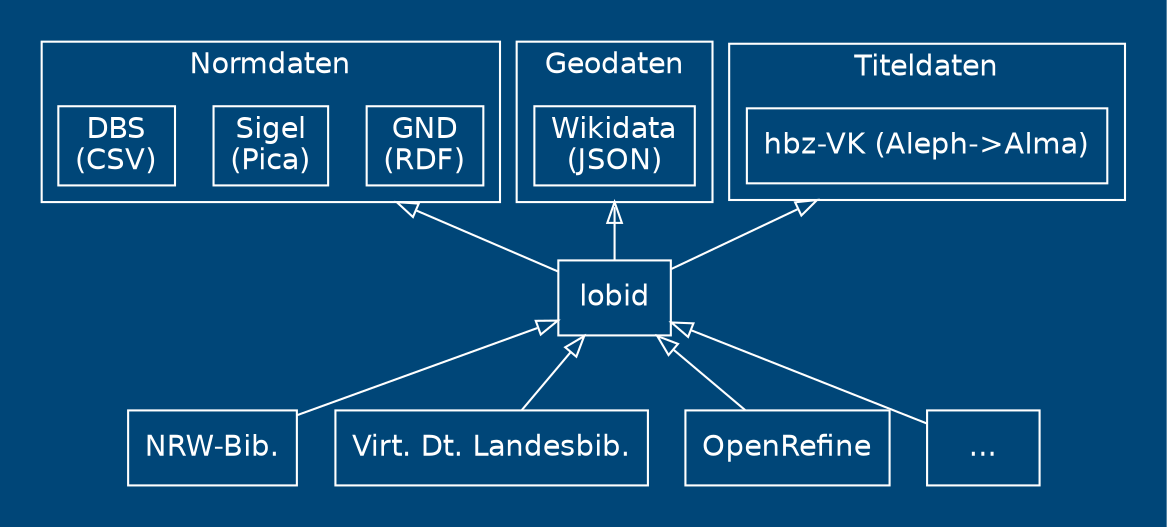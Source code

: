 digraph data {
	compound=true
	node[shape=box color=white fontcolor=white fontname=helvetica]
	graph [bgcolor="#004678" color=white fontcolor=white fontname=helvetica]
	edge[color=white fontcolor=white fontname=helvetica]
	edge[arrowhead=empty arrowtail=empty]
	rankdir=TD
	splines=false

	subgraph cluster_1{
	style=invis

	/*
	subgraph cluster_libs{
		style=invis
		libs [label="Libraries"]
	}
	*/

	subgraph cluster_title{
		style=solid
		label="Titeldaten"
		union [label="hbz-VK (Aleph->Alma)"]
	}

	subgraph cluster_geo{
		style=solid
		label="Geodaten"
		wikidata[label="Wikidata\n(JSON)"]
	}

	subgraph cluster_auth{
		style=solid
		label="Normdaten"
		gnd[label="GND\n(RDF)"]
		sigel[label="Sigel\n(Pica)"]
		dbs[label="DBS\n(CSV)"]
	}



	api[label="lobid"]

	//libs->union[lhead=cluster_title]
	//libs->sigel[lhead=cluster_auth]

	wikidata->api[ltail=cluster_geo dir=back]
	sigel->api[ltail=cluster_auth dir=back]
	union->api[ltail=cluster_title dir=back]

	app1[label="NRW-Bib."]
	app2[label="Virt. Dt. Landesbib."]
	app3[label="OpenRefine"]
	app4[label="..."]

	api->app1[dir=back]
	api->app2[dir=back]
	api->app3[dir=back]
	api->app4[dir=back]
	}
}